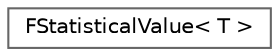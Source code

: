 digraph "Graphical Class Hierarchy"
{
 // INTERACTIVE_SVG=YES
 // LATEX_PDF_SIZE
  bgcolor="transparent";
  edge [fontname=Helvetica,fontsize=10,labelfontname=Helvetica,labelfontsize=10];
  node [fontname=Helvetica,fontsize=10,shape=box,height=0.2,width=0.4];
  rankdir="LR";
  Node0 [id="Node000000",label="FStatisticalValue\< T \>",height=0.2,width=0.4,color="grey40", fillcolor="white", style="filled",URL="$d4/d03/structFStatisticalValue.html",tooltip=" "];
}
